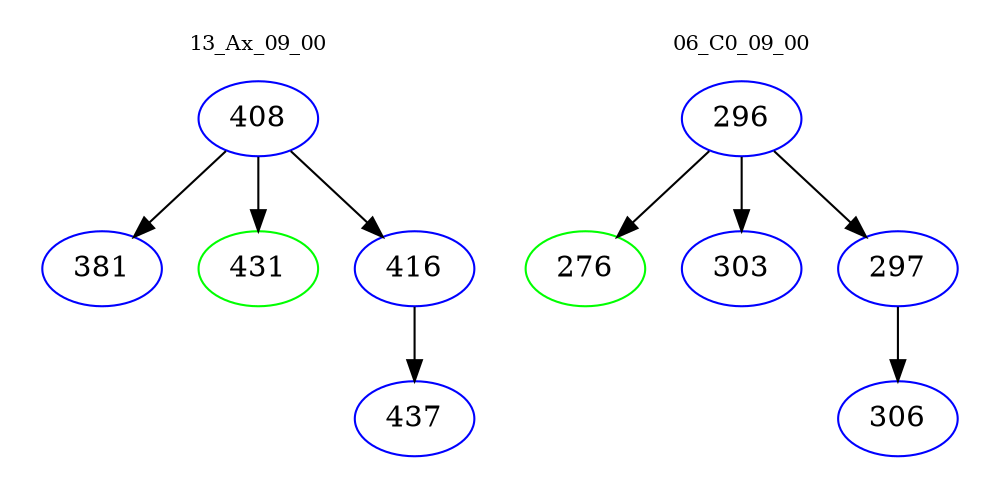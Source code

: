 digraph{
subgraph cluster_0 {
color = white
label = "13_Ax_09_00";
fontsize=10;
T0_408 [label="408", color="blue"]
T0_408 -> T0_381 [color="black"]
T0_381 [label="381", color="blue"]
T0_408 -> T0_431 [color="black"]
T0_431 [label="431", color="green"]
T0_408 -> T0_416 [color="black"]
T0_416 [label="416", color="blue"]
T0_416 -> T0_437 [color="black"]
T0_437 [label="437", color="blue"]
}
subgraph cluster_1 {
color = white
label = "06_C0_09_00";
fontsize=10;
T1_296 [label="296", color="blue"]
T1_296 -> T1_276 [color="black"]
T1_276 [label="276", color="green"]
T1_296 -> T1_303 [color="black"]
T1_303 [label="303", color="blue"]
T1_296 -> T1_297 [color="black"]
T1_297 [label="297", color="blue"]
T1_297 -> T1_306 [color="black"]
T1_306 [label="306", color="blue"]
}
}
